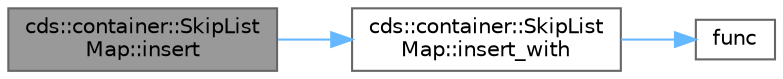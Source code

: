 digraph "cds::container::SkipListMap::insert"
{
 // LATEX_PDF_SIZE
  bgcolor="transparent";
  edge [fontname=Helvetica,fontsize=10,labelfontname=Helvetica,labelfontsize=10];
  node [fontname=Helvetica,fontsize=10,shape=box,height=0.2,width=0.4];
  rankdir="LR";
  Node1 [id="Node000001",label="cds::container::SkipList\lMap::insert",height=0.2,width=0.4,color="gray40", fillcolor="grey60", style="filled", fontcolor="black",tooltip="Inserts new node with key and default value"];
  Node1 -> Node2 [id="edge3_Node000001_Node000002",color="steelblue1",style="solid",tooltip=" "];
  Node2 [id="Node000002",label="cds::container::SkipList\lMap::insert_with",height=0.2,width=0.4,color="grey40", fillcolor="white", style="filled",URL="$classcds_1_1container_1_1_skip_list_map.html#a3c1d51549a3942e8d75f8361adf6ce9e",tooltip="Inserts new node and initialize it by a functor"];
  Node2 -> Node3 [id="edge4_Node000002_Node000003",color="steelblue1",style="solid",tooltip=" "];
  Node3 [id="Node000003",label="func",height=0.2,width=0.4,color="grey40", fillcolor="white", style="filled",URL="$benchmarks_2async__task_2async__task_8hpp.html#abce53bb5cc1ee70cdc013fd9b93547eb",tooltip=" "];
}
